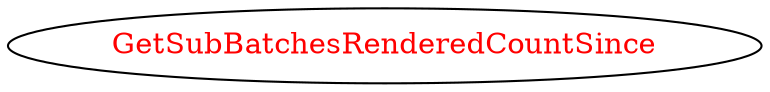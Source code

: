 digraph dependencyGraph {
 concentrate=true;
 ranksep="2.0";
 rankdir="LR"; 
 splines="ortho";
"GetSubBatchesRenderedCountSince" [fontcolor="red"];
}